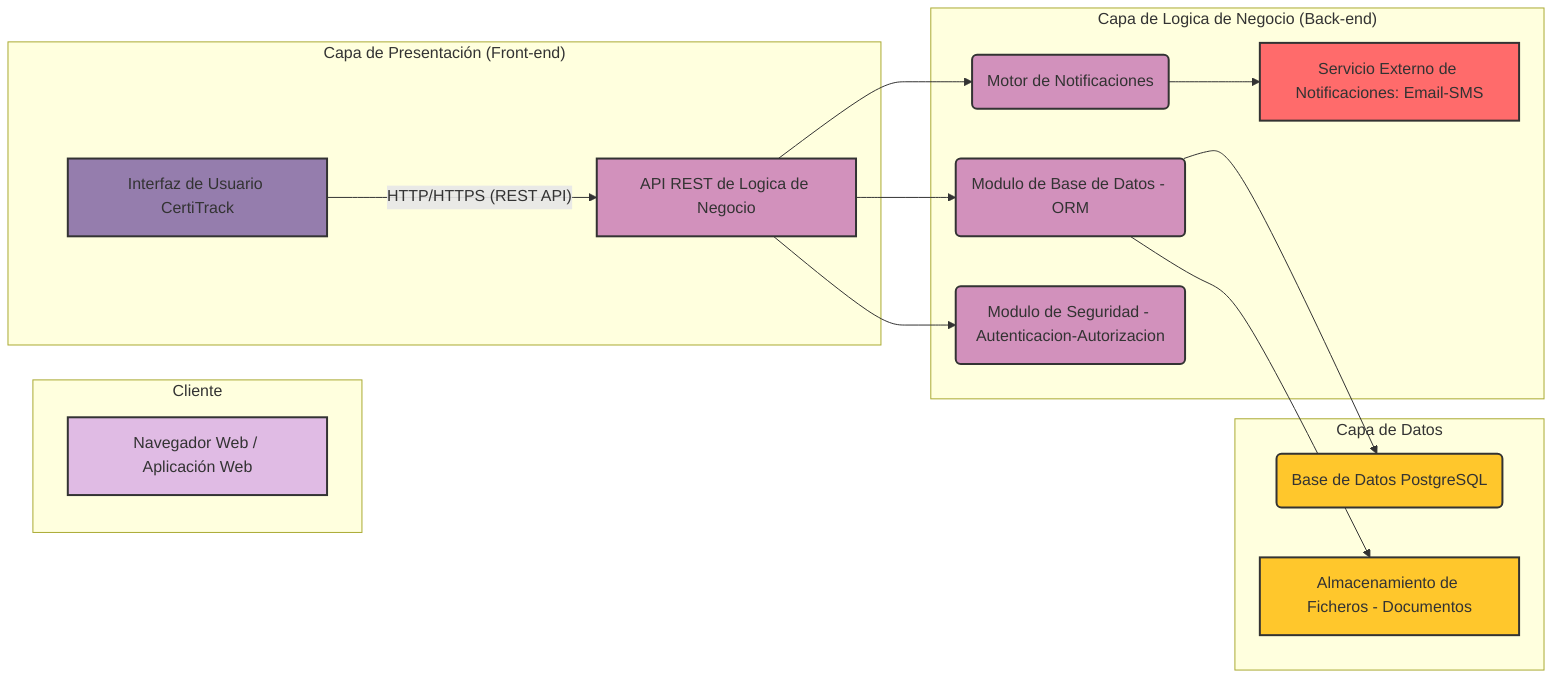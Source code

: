 graph LR
    subgraph "Cliente"
        Navegador[Navegador Web / Aplicación Web]
    end

    subgraph "Capa de Presentación (Front-end)"
        UI[Interfaz de Usuario CertiTrack] -- HTTP/HTTPS (REST API) --> LND[API REST de Logica de Negocio]
    end

    subgraph "Capa de Logica de Negocio (Back-end)"
        LND[API REST de Logica de Negocio]
        BDL(Modulo de Base de Datos - ORM)
        MN(Motor de Notificaciones)
        SEG(Modulo de Seguridad - Autenticacion-Autorizacion)

        LND --> BDL
        LND --> MN
        LND --> SEG
        MN --> SES[Servicio Externo de Notificaciones: Email-SMS]
    end

    subgraph "Capa de Datos"
        DB(Base de Datos PostgreSQL)
        FS[Almacenamiento de Ficheros - Documentos]

        BDL --> DB
        BDL --> FS
    end

    %% Estilos actualizados para un mejor contraste (usando colores pastel mas saturados o ligeramente mas oscuros)

    %% Medium pink/purple
    style Navegador fill:#E0BBE4,stroke:#333,stroke-width:2px

    %% Mas oscuro para mayor contraste
    style UI fill:#957DAD,stroke:#333,stroke-width:2px

    %% Un tono distintivo para la logica
    style LND fill:#D291BC,stroke:#333,stroke-width:2px
    style BDL fill:#D291BC,stroke:#333,stroke-width:2px
    style MN fill:#D291BC,stroke:#333,stroke-width:2px
    style SEG fill:#D291BC,stroke:#333,stroke-width:2px

    %% Amarillo mas vivo/naranja claro
    style DB fill:#FFC72C,stroke:#333,stroke-width:2px
    style FS fill:#FFC72C,stroke:#333,stroke-width:2px

    %% Rojo salmon mas oscuro
    style SES fill:#FF6B6B,stroke:#333,stroke-width:2px